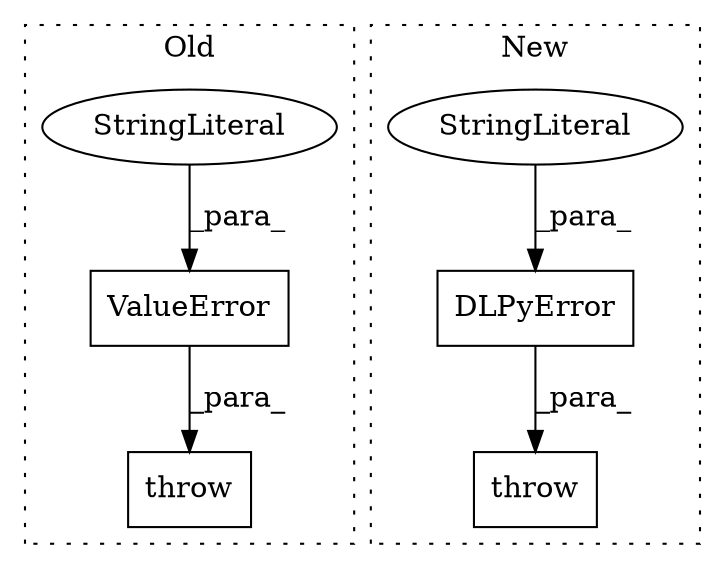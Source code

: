 digraph G {
subgraph cluster0 {
1 [label="throw" a="53" s="13880" l="6" shape="box"];
4 [label="ValueError" a="32" s="13886,14303" l="11,1" shape="box"];
5 [label="StringLiteral" a="45" s="13897" l="406" shape="ellipse"];
label = "Old";
style="dotted";
}
subgraph cluster1 {
2 [label="DLPyError" a="32" s="11293,11712" l="10,1" shape="box"];
3 [label="throw" a="53" s="11287" l="6" shape="box"];
6 [label="StringLiteral" a="45" s="11303" l="409" shape="ellipse"];
label = "New";
style="dotted";
}
2 -> 3 [label="_para_"];
4 -> 1 [label="_para_"];
5 -> 4 [label="_para_"];
6 -> 2 [label="_para_"];
}